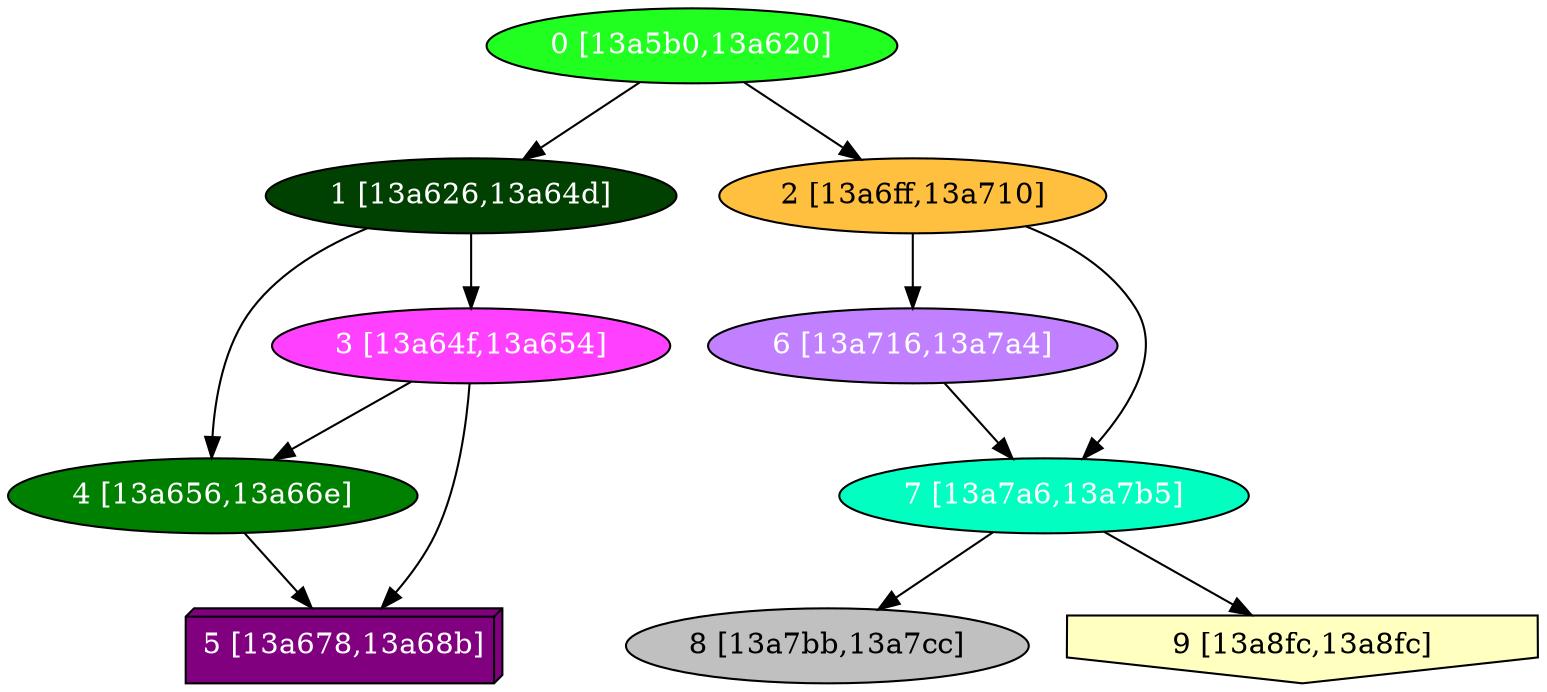 diGraph libnss3{
	libnss3_0  [style=filled fillcolor="#20FF20" fontcolor="#ffffff" shape=oval label="0 [13a5b0,13a620]"]
	libnss3_1  [style=filled fillcolor="#004000" fontcolor="#ffffff" shape=oval label="1 [13a626,13a64d]"]
	libnss3_2  [style=filled fillcolor="#FFC040" fontcolor="#000000" shape=oval label="2 [13a6ff,13a710]"]
	libnss3_3  [style=filled fillcolor="#FF40FF" fontcolor="#ffffff" shape=oval label="3 [13a64f,13a654]"]
	libnss3_4  [style=filled fillcolor="#008000" fontcolor="#ffffff" shape=oval label="4 [13a656,13a66e]"]
	libnss3_5  [style=filled fillcolor="#800080" fontcolor="#ffffff" shape=box3d label="5 [13a678,13a68b]"]
	libnss3_6  [style=filled fillcolor="#C080FF" fontcolor="#ffffff" shape=oval label="6 [13a716,13a7a4]"]
	libnss3_7  [style=filled fillcolor="#00FFC0" fontcolor="#ffffff" shape=oval label="7 [13a7a6,13a7b5]"]
	libnss3_8  [style=filled fillcolor="#C0C0C0" fontcolor="#000000" shape=oval label="8 [13a7bb,13a7cc]"]
	libnss3_9  [style=filled fillcolor="#FFFFC0" fontcolor="#000000" shape=invhouse label="9 [13a8fc,13a8fc]"]

	libnss3_0 -> libnss3_1
	libnss3_0 -> libnss3_2
	libnss3_1 -> libnss3_3
	libnss3_1 -> libnss3_4
	libnss3_2 -> libnss3_6
	libnss3_2 -> libnss3_7
	libnss3_3 -> libnss3_4
	libnss3_3 -> libnss3_5
	libnss3_4 -> libnss3_5
	libnss3_6 -> libnss3_7
	libnss3_7 -> libnss3_8
	libnss3_7 -> libnss3_9
}